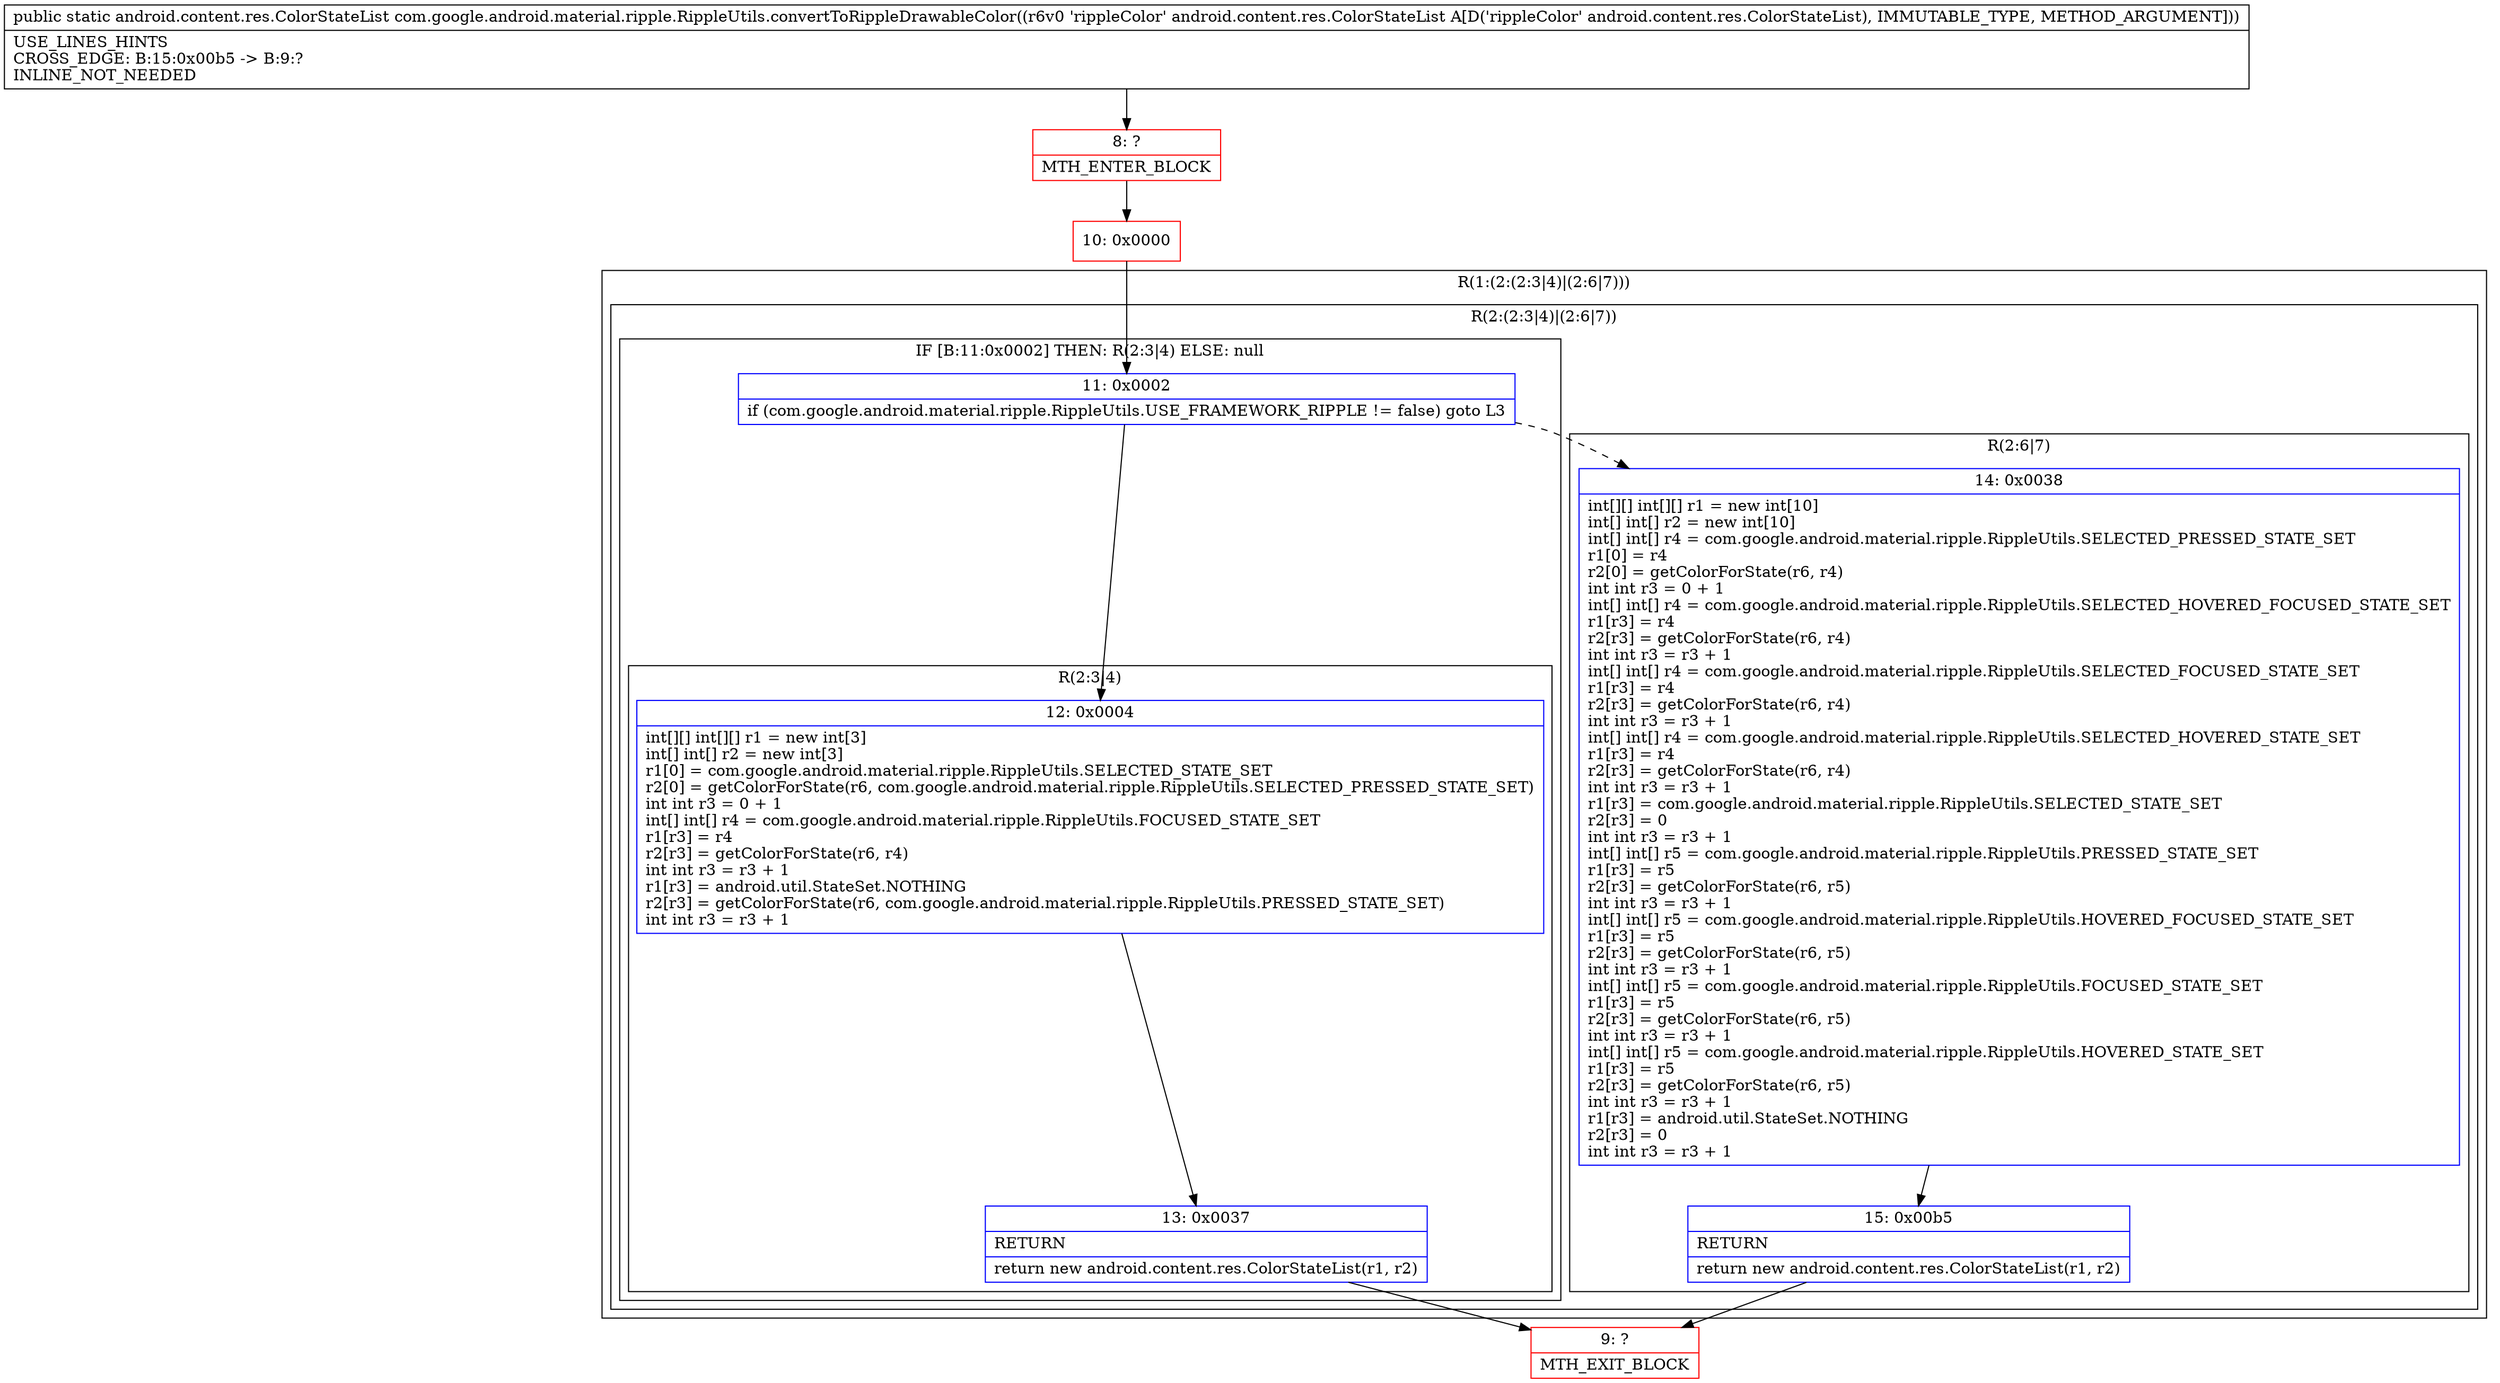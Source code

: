digraph "CFG forcom.google.android.material.ripple.RippleUtils.convertToRippleDrawableColor(Landroid\/content\/res\/ColorStateList;)Landroid\/content\/res\/ColorStateList;" {
subgraph cluster_Region_1018577020 {
label = "R(1:(2:(2:3|4)|(2:6|7)))";
node [shape=record,color=blue];
subgraph cluster_Region_19465570 {
label = "R(2:(2:3|4)|(2:6|7))";
node [shape=record,color=blue];
subgraph cluster_IfRegion_346875445 {
label = "IF [B:11:0x0002] THEN: R(2:3|4) ELSE: null";
node [shape=record,color=blue];
Node_11 [shape=record,label="{11\:\ 0x0002|if (com.google.android.material.ripple.RippleUtils.USE_FRAMEWORK_RIPPLE != false) goto L3\l}"];
subgraph cluster_Region_705082729 {
label = "R(2:3|4)";
node [shape=record,color=blue];
Node_12 [shape=record,label="{12\:\ 0x0004|int[][] int[][] r1 = new int[3]\lint[] int[] r2 = new int[3]\lr1[0] = com.google.android.material.ripple.RippleUtils.SELECTED_STATE_SET\lr2[0] = getColorForState(r6, com.google.android.material.ripple.RippleUtils.SELECTED_PRESSED_STATE_SET)\lint int r3 = 0 + 1\lint[] int[] r4 = com.google.android.material.ripple.RippleUtils.FOCUSED_STATE_SET\lr1[r3] = r4\lr2[r3] = getColorForState(r6, r4)\lint int r3 = r3 + 1\lr1[r3] = android.util.StateSet.NOTHING\lr2[r3] = getColorForState(r6, com.google.android.material.ripple.RippleUtils.PRESSED_STATE_SET)\lint int r3 = r3 + 1\l}"];
Node_13 [shape=record,label="{13\:\ 0x0037|RETURN\l|return new android.content.res.ColorStateList(r1, r2)\l}"];
}
}
subgraph cluster_Region_630684101 {
label = "R(2:6|7)";
node [shape=record,color=blue];
Node_14 [shape=record,label="{14\:\ 0x0038|int[][] int[][] r1 = new int[10]\lint[] int[] r2 = new int[10]\lint[] int[] r4 = com.google.android.material.ripple.RippleUtils.SELECTED_PRESSED_STATE_SET\lr1[0] = r4\lr2[0] = getColorForState(r6, r4)\lint int r3 = 0 + 1\lint[] int[] r4 = com.google.android.material.ripple.RippleUtils.SELECTED_HOVERED_FOCUSED_STATE_SET\lr1[r3] = r4\lr2[r3] = getColorForState(r6, r4)\lint int r3 = r3 + 1\lint[] int[] r4 = com.google.android.material.ripple.RippleUtils.SELECTED_FOCUSED_STATE_SET\lr1[r3] = r4\lr2[r3] = getColorForState(r6, r4)\lint int r3 = r3 + 1\lint[] int[] r4 = com.google.android.material.ripple.RippleUtils.SELECTED_HOVERED_STATE_SET\lr1[r3] = r4\lr2[r3] = getColorForState(r6, r4)\lint int r3 = r3 + 1\lr1[r3] = com.google.android.material.ripple.RippleUtils.SELECTED_STATE_SET\lr2[r3] = 0\lint int r3 = r3 + 1\lint[] int[] r5 = com.google.android.material.ripple.RippleUtils.PRESSED_STATE_SET\lr1[r3] = r5\lr2[r3] = getColorForState(r6, r5)\lint int r3 = r3 + 1\lint[] int[] r5 = com.google.android.material.ripple.RippleUtils.HOVERED_FOCUSED_STATE_SET\lr1[r3] = r5\lr2[r3] = getColorForState(r6, r5)\lint int r3 = r3 + 1\lint[] int[] r5 = com.google.android.material.ripple.RippleUtils.FOCUSED_STATE_SET\lr1[r3] = r5\lr2[r3] = getColorForState(r6, r5)\lint int r3 = r3 + 1\lint[] int[] r5 = com.google.android.material.ripple.RippleUtils.HOVERED_STATE_SET\lr1[r3] = r5\lr2[r3] = getColorForState(r6, r5)\lint int r3 = r3 + 1\lr1[r3] = android.util.StateSet.NOTHING\lr2[r3] = 0\lint int r3 = r3 + 1\l}"];
Node_15 [shape=record,label="{15\:\ 0x00b5|RETURN\l|return new android.content.res.ColorStateList(r1, r2)\l}"];
}
}
}
Node_8 [shape=record,color=red,label="{8\:\ ?|MTH_ENTER_BLOCK\l}"];
Node_10 [shape=record,color=red,label="{10\:\ 0x0000}"];
Node_9 [shape=record,color=red,label="{9\:\ ?|MTH_EXIT_BLOCK\l}"];
MethodNode[shape=record,label="{public static android.content.res.ColorStateList com.google.android.material.ripple.RippleUtils.convertToRippleDrawableColor((r6v0 'rippleColor' android.content.res.ColorStateList A[D('rippleColor' android.content.res.ColorStateList), IMMUTABLE_TYPE, METHOD_ARGUMENT]))  | USE_LINES_HINTS\lCROSS_EDGE: B:15:0x00b5 \-\> B:9:?\lINLINE_NOT_NEEDED\l}"];
MethodNode -> Node_8;Node_11 -> Node_12;
Node_11 -> Node_14[style=dashed];
Node_12 -> Node_13;
Node_13 -> Node_9;
Node_14 -> Node_15;
Node_15 -> Node_9;
Node_8 -> Node_10;
Node_10 -> Node_11;
}

